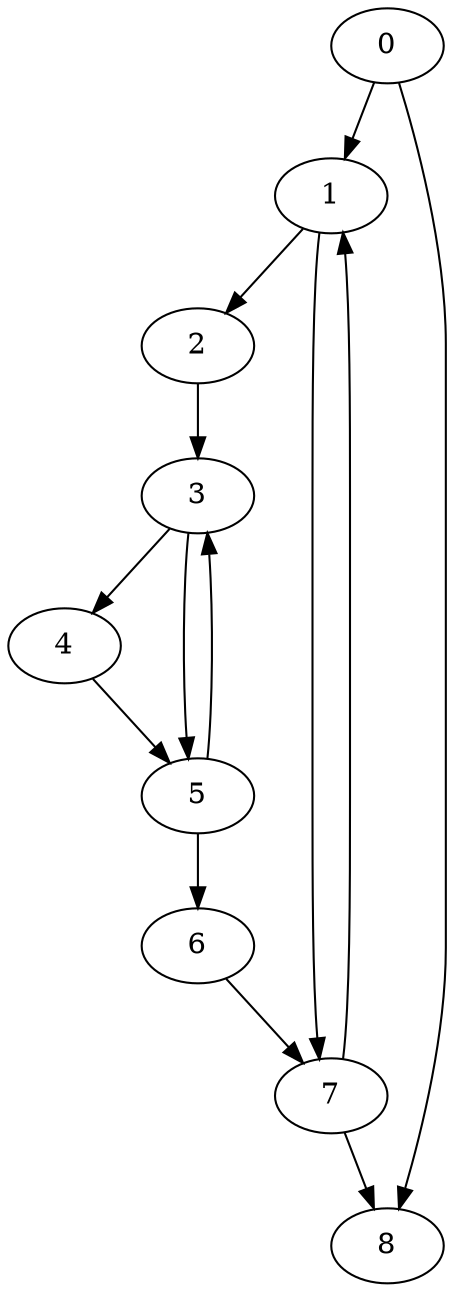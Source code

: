 digraph {
	0
	1
	2
	3
	4
	5
	6
	7
	8
	0 -> 1
	7 -> 1
	3 -> 4
	3 -> 5
	4 -> 5
	1 -> 2
	2 -> 3
	5 -> 3
	5 -> 6
	1 -> 7
	6 -> 7
	0 -> 8
	7 -> 8
}
